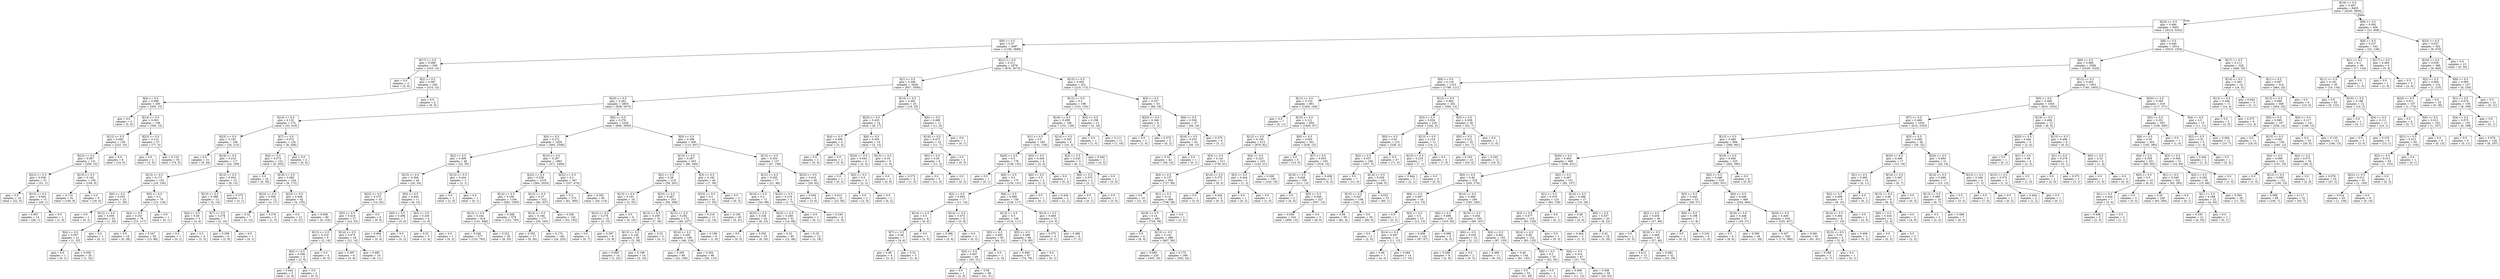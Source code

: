 digraph Tree {
node [shape=box] ;
0 [label="X[16] <= 0.5\ngini = 0.487\nsamples = 6405\nvalue = [4245, 5850]"] ;
1 [label="X[24] <= 0.5\ngini = 0.494\nsamples = 6001\nvalue = [4214, 5242]"] ;
0 -> 1 [labeldistance=2.5, labelangle=45, headlabel="True"] ;
2 [label="X[9] <= 0.5\ngini = 0.37\nsamples = 3087\nvalue = [1195, 3688]"] ;
1 -> 2 ;
3 [label="X[17] <= 0.5\ngini = 0.086\nsamples = 208\nvalue = [319, 15]"] ;
2 -> 3 ;
4 [label="gini = 0.0\nsamples = 3\nvalue = [5, 0]"] ;
3 -> 4 ;
5 [label="X[2] <= 0.5\ngini = 0.087\nsamples = 205\nvalue = [314, 15]"] ;
3 -> 5 ;
6 [label="X[4] <= 0.5\ngini = 0.089\nsamples = 200\nvalue = [305, 15]"] ;
5 -> 6 ;
7 [label="gini = 0.0\nsamples = 4\nvalue = [5, 0]"] ;
6 -> 7 ;
8 [label="X[14] <= 0.5\ngini = 0.091\nsamples = 196\nvalue = [300, 15]"] ;
6 -> 8 ;
9 [label="X[12] <= 0.5\ngini = 0.082\nsamples = 139\nvalue = [223, 10]"] ;
8 -> 9 ;
10 [label="X[23] <= 0.5\ngini = 0.087\nsamples = 131\nvalue = [209, 10]"] ;
9 -> 10 ;
11 [label="X[21] <= 0.5\ngini = 0.038\nsamples = 31\nvalue = [51, 1]"] ;
10 -> 11 ;
12 [label="gini = 0.0\nsamples = 16\nvalue = [22, 0]"] ;
11 -> 12 ;
13 [label="X[15] <= 0.5\ngini = 0.064\nsamples = 15\nvalue = [29, 1]"] ;
11 -> 13 ;
14 [label="gini = 0.067\nsamples = 14\nvalue = [28, 1]"] ;
13 -> 14 ;
15 [label="gini = 0.0\nsamples = 1\nvalue = [1, 0]"] ;
13 -> 15 ;
16 [label="X[15] <= 0.5\ngini = 0.102\nsamples = 100\nvalue = [158, 9]"] ;
10 -> 16 ;
17 [label="gini = 0.114\nsamples = 91\nvalue = [140, 9]"] ;
16 -> 17 ;
18 [label="gini = 0.0\nsamples = 9\nvalue = [18, 0]"] ;
16 -> 18 ;
19 [label="gini = 0.0\nsamples = 8\nvalue = [14, 0]"] ;
9 -> 19 ;
20 [label="X[23] <= 0.5\ngini = 0.115\nsamples = 57\nvalue = [77, 5]"] ;
8 -> 20 ;
21 [label="gini = 0.0\nsamples = 2\nvalue = [3, 0]"] ;
20 -> 21 ;
22 [label="gini = 0.119\nsamples = 55\nvalue = [74, 5]"] ;
20 -> 22 ;
23 [label="gini = 0.0\nsamples = 5\nvalue = [9, 0]"] ;
5 -> 23 ;
24 [label="X[21] <= 0.5\ngini = 0.311\nsamples = 2879\nvalue = [876, 3673]"] ;
2 -> 24 ;
25 [label="X[1] <= 0.5\ngini = 0.266\nsamples = 2628\nvalue = [657, 3500]"] ;
24 -> 25 ;
26 [label="X[20] <= 0.5\ngini = 0.262\nsamples = 2603\nvalue = [638, 3475]"] ;
25 -> 26 ;
27 [label="X[14] <= 0.5\ngini = 0.132\nsamples = 274\nvalue = [32, 419]"] ;
26 -> 27 ;
28 [label="X[23] <= 0.5\ngini = 0.182\nsamples = 148\nvalue = [24, 213]"] ;
27 -> 28 ;
29 [label="gini = 0.0\nsamples = 31\nvalue = [0, 44]"] ;
28 -> 29 ;
30 [label="X[19] <= 0.5\ngini = 0.218\nsamples = 117\nvalue = [24, 169]"] ;
28 -> 30 ;
31 [label="X[13] <= 0.5\ngini = 0.171\nsamples = 102\nvalue = [16, 154]"] ;
30 -> 31 ;
32 [label="X[0] <= 0.5\ngini = 0.053\nsamples = 23\nvalue = [1, 36]"] ;
31 -> 32 ;
33 [label="gini = 0.0\nsamples = 1\nvalue = [0, 2]"] ;
32 -> 33 ;
34 [label="X[12] <= 0.5\ngini = 0.056\nsamples = 22\nvalue = [1, 34]"] ;
32 -> 34 ;
35 [label="X[4] <= 0.5\ngini = 0.057\nsamples = 21\nvalue = [1, 33]"] ;
34 -> 35 ;
36 [label="gini = 0.0\nsamples = 1\nvalue = [0, 1]"] ;
35 -> 36 ;
37 [label="gini = 0.059\nsamples = 20\nvalue = [1, 32]"] ;
35 -> 37 ;
38 [label="gini = 0.0\nsamples = 1\nvalue = [0, 1]"] ;
34 -> 38 ;
39 [label="X[5] <= 0.5\ngini = 0.2\nsamples = 79\nvalue = [15, 118]"] ;
31 -> 39 ;
40 [label="X[4] <= 0.5\ngini = 0.201\nsamples = 78\nvalue = [15, 117]"] ;
39 -> 40 ;
41 [label="gini = 0.0\nsamples = 19\nvalue = [0, 28]"] ;
40 -> 41 ;
42 [label="gini = 0.247\nsamples = 59\nvalue = [15, 89]"] ;
40 -> 42 ;
43 [label="gini = 0.0\nsamples = 1\nvalue = [0, 1]"] ;
39 -> 43 ;
44 [label="X[12] <= 0.5\ngini = 0.454\nsamples = 15\nvalue = [8, 15]"] ;
30 -> 44 ;
45 [label="X[13] <= 0.5\ngini = 0.388\nsamples = 12\nvalue = [5, 14]"] ;
44 -> 45 ;
46 [label="X[4] <= 0.5\ngini = 0.49\nsamples = 5\nvalue = [3, 4]"] ;
45 -> 46 ;
47 [label="gini = 0.0\nsamples = 1\nvalue = [0, 1]"] ;
46 -> 47 ;
48 [label="gini = 0.5\nsamples = 4\nvalue = [3, 3]"] ;
46 -> 48 ;
49 [label="X[7] <= 0.5\ngini = 0.278\nsamples = 7\nvalue = [2, 10]"] ;
45 -> 49 ;
50 [label="gini = 0.298\nsamples = 6\nvalue = [2, 9]"] ;
49 -> 50 ;
51 [label="gini = 0.0\nsamples = 1\nvalue = [0, 1]"] ;
49 -> 51 ;
52 [label="gini = 0.375\nsamples = 3\nvalue = [3, 1]"] ;
44 -> 52 ;
53 [label="X[7] <= 0.5\ngini = 0.072\nsamples = 126\nvalue = [8, 206]"] ;
27 -> 53 ;
54 [label="X[4] <= 0.5\ngini = 0.073\nsamples = 122\nvalue = [8, 202]"] ;
53 -> 54 ;
55 [label="gini = 0.0\nsamples = 18\nvalue = [0, 30]"] ;
54 -> 55 ;
56 [label="X[18] <= 0.5\ngini = 0.085\nsamples = 104\nvalue = [8, 172]"] ;
54 -> 56 ;
57 [label="X[22] <= 0.5\ngini = 0.308\nsamples = 12\nvalue = [4, 17]"] ;
56 -> 57 ;
58 [label="gini = 0.32\nsamples = 7\nvalue = [3, 12]"] ;
57 -> 58 ;
59 [label="gini = 0.278\nsamples = 5\nvalue = [1, 5]"] ;
57 -> 59 ;
60 [label="X[23] <= 0.5\ngini = 0.049\nsamples = 92\nvalue = [4, 155]"] ;
56 -> 60 ;
61 [label="gini = 0.0\nsamples = 12\nvalue = [0, 21]"] ;
60 -> 61 ;
62 [label="gini = 0.056\nsamples = 80\nvalue = [4, 134]"] ;
60 -> 62 ;
63 [label="gini = 0.0\nsamples = 4\nvalue = [0, 4]"] ;
53 -> 63 ;
64 [label="X[6] <= 0.5\ngini = 0.276\nsamples = 2329\nvalue = [606, 3056]"] ;
26 -> 64 ;
65 [label="X[4] <= 0.5\ngini = 0.272\nsamples = 1929\nvalue = [493, 2549]"] ;
64 -> 65 ;
66 [label="X[2] <= 0.5\ngini = 0.408\nsamples = 46\nvalue = [22, 55]"] ;
65 -> 66 ;
67 [label="X[15] <= 0.5\ngini = 0.394\nsamples = 44\nvalue = [20, 54]"] ;
66 -> 67 ;
68 [label="X[22] <= 0.5\ngini = 0.375\nsamples = 33\nvalue = [14, 42]"] ;
67 -> 68 ;
69 [label="X[3] <= 0.5\ngini = 0.418\nsamples = 27\nvalue = [14, 33]"] ;
68 -> 69 ;
70 [label="X[13] <= 0.5\ngini = 0.219\nsamples = 9\nvalue = [2, 14]"] ;
69 -> 70 ;
71 [label="X[5] <= 0.5\ngini = 0.298\nsamples = 5\nvalue = [2, 9]"] ;
70 -> 71 ;
72 [label="gini = 0.444\nsamples = 3\nvalue = [2, 4]"] ;
71 -> 72 ;
73 [label="gini = 0.0\nsamples = 2\nvalue = [0, 5]"] ;
71 -> 73 ;
74 [label="gini = 0.0\nsamples = 4\nvalue = [0, 5]"] ;
70 -> 74 ;
75 [label="X[14] <= 0.5\ngini = 0.475\nsamples = 18\nvalue = [12, 19]"] ;
69 -> 75 ;
76 [label="gini = 0.397\nsamples = 8\nvalue = [3, 8]"] ;
75 -> 76 ;
77 [label="gini = 0.495\nsamples = 10\nvalue = [9, 11]"] ;
75 -> 77 ;
78 [label="gini = 0.0\nsamples = 6\nvalue = [0, 9]"] ;
68 -> 78 ;
79 [label="X[5] <= 0.5\ngini = 0.444\nsamples = 11\nvalue = [6, 12]"] ;
67 -> 79 ;
80 [label="X[0] <= 0.5\ngini = 0.496\nsamples = 7\nvalue = [5, 6]"] ;
79 -> 80 ;
81 [label="gini = 0.494\nsamples = 5\nvalue = [5, 4]"] ;
80 -> 81 ;
82 [label="gini = 0.0\nsamples = 2\nvalue = [0, 2]"] ;
80 -> 82 ;
83 [label="X[3] <= 0.5\ngini = 0.245\nsamples = 4\nvalue = [1, 6]"] ;
79 -> 83 ;
84 [label="gini = 0.32\nsamples = 3\nvalue = [1, 4]"] ;
83 -> 84 ;
85 [label="gini = 0.0\nsamples = 1\nvalue = [0, 2]"] ;
83 -> 85 ;
86 [label="X[13] <= 0.5\ngini = 0.444\nsamples = 2\nvalue = [2, 1]"] ;
66 -> 86 ;
87 [label="gini = 0.0\nsamples = 1\nvalue = [2, 0]"] ;
86 -> 87 ;
88 [label="gini = 0.0\nsamples = 1\nvalue = [0, 1]"] ;
86 -> 88 ;
89 [label="X[15] <= 0.5\ngini = 0.267\nsamples = 1883\nvalue = [471, 2494]"] ;
65 -> 89 ;
90 [label="X[22] <= 0.5\ngini = 0.259\nsamples = 1516\nvalue = [364, 2020]"] ;
89 -> 90 ;
91 [label="X[14] <= 0.5\ngini = 0.256\nsamples = 1194\nvalue = [282, 1593]"] ;
90 -> 91 ;
92 [label="X[12] <= 0.5\ngini = 0.244\nsamples = 616\nvalue = [141, 848]"] ;
91 -> 92 ;
93 [label="gini = 0.246\nsamples = 577\nvalue = [133, 793]"] ;
92 -> 93 ;
94 [label="gini = 0.222\nsamples = 39\nvalue = [8, 55]"] ;
92 -> 94 ;
95 [label="gini = 0.268\nsamples = 578\nvalue = [141, 745]"] ;
91 -> 95 ;
96 [label="X[13] <= 0.5\ngini = 0.27\nsamples = 322\nvalue = [82, 427]"] ;
90 -> 96 ;
97 [label="X[14] <= 0.5\ngini = 0.194\nsamples = 177\nvalue = [30, 245]"] ;
96 -> 97 ;
98 [label="gini = 0.355\nsamples = 17\nvalue = [6, 20]"] ;
97 -> 98 ;
99 [label="gini = 0.174\nsamples = 160\nvalue = [24, 225]"] ;
97 -> 99 ;
100 [label="gini = 0.346\nsamples = 145\nvalue = [52, 182]"] ;
96 -> 100 ;
101 [label="X[22] <= 0.5\ngini = 0.3\nsamples = 367\nvalue = [107, 474]"] ;
89 -> 101 ;
102 [label="gini = 0.3\nsamples = 273\nvalue = [81, 360]"] ;
101 -> 102 ;
103 [label="gini = 0.302\nsamples = 94\nvalue = [26, 114]"] ;
101 -> 103 ;
104 [label="X[0] <= 0.5\ngini = 0.298\nsamples = 400\nvalue = [113, 507]"] ;
64 -> 104 ;
105 [label="X[15] <= 0.5\ngini = 0.267\nsamples = 263\nvalue = [66, 349]"] ;
104 -> 105 ;
106 [label="X[2] <= 0.5\ngini = 0.28\nsamples = 219\nvalue = [59, 291]"] ;
105 -> 106 ;
107 [label="X[13] <= 0.5\ngini = 0.191\nsamples = 16\nvalue = [3, 25]"] ;
106 -> 107 ;
108 [label="X[23] <= 0.5\ngini = 0.278\nsamples = 10\nvalue = [3, 15]"] ;
107 -> 108 ;
109 [label="gini = 0.0\nsamples = 2\nvalue = [0, 7]"] ;
108 -> 109 ;
110 [label="gini = 0.397\nsamples = 8\nvalue = [3, 8]"] ;
108 -> 110 ;
111 [label="gini = 0.0\nsamples = 6\nvalue = [0, 10]"] ;
107 -> 111 ;
112 [label="X[23] <= 0.5\ngini = 0.287\nsamples = 203\nvalue = [56, 266]"] ;
106 -> 112 ;
113 [label="X[12] <= 0.5\ngini = 0.258\nsamples = 31\nvalue = [7, 39]"] ;
112 -> 113 ;
114 [label="X[13] <= 0.5\ngini = 0.136\nsamples = 28\nvalue = [3, 38]"] ;
113 -> 114 ;
115 [label="gini = 0.083\nsamples = 14\nvalue = [1, 22]"] ;
114 -> 115 ;
116 [label="gini = 0.198\nsamples = 14\nvalue = [2, 16]"] ;
114 -> 116 ;
117 [label="gini = 0.32\nsamples = 3\nvalue = [4, 1]"] ;
113 -> 117 ;
118 [label="X[12] <= 0.5\ngini = 0.292\nsamples = 172\nvalue = [49, 227]"] ;
112 -> 118 ;
119 [label="X[14] <= 0.5\ngini = 0.295\nsamples = 166\nvalue = [48, 219]"] ;
118 -> 119 ;
120 [label="gini = 0.285\nsamples = 80\nvalue = [22, 106]"] ;
119 -> 120 ;
121 [label="gini = 0.304\nsamples = 86\nvalue = [26, 113]"] ;
119 -> 121 ;
122 [label="gini = 0.198\nsamples = 6\nvalue = [1, 8]"] ;
118 -> 122 ;
123 [label="X[3] <= 0.5\ngini = 0.192\nsamples = 44\nvalue = [7, 58]"] ;
105 -> 123 ;
124 [label="X[23] <= 0.5\ngini = 0.2\nsamples = 41\nvalue = [7, 55]"] ;
123 -> 124 ;
125 [label="gini = 0.219\nsamples = 11\nvalue = [2, 14]"] ;
124 -> 125 ;
126 [label="gini = 0.194\nsamples = 30\nvalue = [5, 41]"] ;
124 -> 126 ;
127 [label="gini = 0.0\nsamples = 3\nvalue = [0, 3]"] ;
123 -> 127 ;
128 [label="X[13] <= 0.5\ngini = 0.353\nsamples = 137\nvalue = [47, 158]"] ;
104 -> 128 ;
129 [label="X[12] <= 0.5\ngini = 0.295\nsamples = 77\nvalue = [21, 96]"] ;
128 -> 129 ;
130 [label="X[14] <= 0.5\ngini = 0.3\nsamples = 72\nvalue = [20, 89]"] ;
129 -> 130 ;
131 [label="X[23] <= 0.5\ngini = 0.328\nsamples = 20\nvalue = [6, 23]"] ;
130 -> 131 ;
132 [label="gini = 0.0\nsamples = 1\nvalue = [0, 3]"] ;
131 -> 132 ;
133 [label="gini = 0.355\nsamples = 19\nvalue = [6, 20]"] ;
131 -> 133 ;
134 [label="X[22] <= 0.5\ngini = 0.289\nsamples = 52\nvalue = [14, 66]"] ;
130 -> 134 ;
135 [label="gini = 0.32\nsamples = 40\nvalue = [12, 48]"] ;
134 -> 135 ;
136 [label="gini = 0.18\nsamples = 12\nvalue = [2, 18]"] ;
134 -> 136 ;
137 [label="X[23] <= 0.5\ngini = 0.219\nsamples = 5\nvalue = [1, 7]"] ;
129 -> 137 ;
138 [label="gini = 0.0\nsamples = 1\nvalue = [0, 1]"] ;
137 -> 138 ;
139 [label="gini = 0.245\nsamples = 4\nvalue = [1, 6]"] ;
137 -> 139 ;
140 [label="X[23] <= 0.5\ngini = 0.416\nsamples = 60\nvalue = [26, 62]"] ;
128 -> 140 ;
141 [label="gini = 0.444\nsamples = 9\nvalue = [3, 6]"] ;
140 -> 141 ;
142 [label="gini = 0.413\nsamples = 51\nvalue = [23, 56]"] ;
140 -> 142 ;
143 [label="X[14] <= 0.5\ngini = 0.491\nsamples = 25\nvalue = [19, 25]"] ;
25 -> 143 ;
144 [label="X[23] <= 0.5\ngini = 0.435\nsamples = 14\nvalue = [8, 17]"] ;
143 -> 144 ;
145 [label="X[4] <= 0.5\ngini = 0.494\nsamples = 4\nvalue = [5, 4]"] ;
144 -> 145 ;
146 [label="gini = 0.0\nsamples = 2\nvalue = [0, 4]"] ;
145 -> 146 ;
147 [label="gini = 0.0\nsamples = 2\nvalue = [5, 0]"] ;
145 -> 147 ;
148 [label="X[6] <= 0.5\ngini = 0.305\nsamples = 10\nvalue = [3, 13]"] ;
144 -> 148 ;
149 [label="X[20] <= 0.5\ngini = 0.444\nsamples = 4\nvalue = [2, 4]"] ;
148 -> 149 ;
150 [label="gini = 0.0\nsamples = 1\nvalue = [0, 2]"] ;
149 -> 150 ;
151 [label="X[5] <= 0.5\ngini = 0.5\nsamples = 3\nvalue = [2, 2]"] ;
149 -> 151 ;
152 [label="gini = 0.0\nsamples = 2\nvalue = [2, 0]"] ;
151 -> 152 ;
153 [label="gini = 0.0\nsamples = 1\nvalue = [0, 2]"] ;
151 -> 153 ;
154 [label="X[13] <= 0.5\ngini = 0.18\nsamples = 6\nvalue = [1, 9]"] ;
148 -> 154 ;
155 [label="gini = 0.0\nsamples = 2\nvalue = [0, 6]"] ;
154 -> 155 ;
156 [label="gini = 0.375\nsamples = 4\nvalue = [1, 3]"] ;
154 -> 156 ;
157 [label="X[6] <= 0.5\ngini = 0.488\nsamples = 11\nvalue = [11, 8]"] ;
143 -> 157 ;
158 [label="X[18] <= 0.5\ngini = 0.475\nsamples = 10\nvalue = [11, 7]"] ;
157 -> 158 ;
159 [label="X[5] <= 0.5\ngini = 0.26\nsamples = 6\nvalue = [11, 2]"] ;
158 -> 159 ;
160 [label="gini = 0.0\nsamples = 5\nvalue = [11, 0]"] ;
159 -> 160 ;
161 [label="gini = 0.0\nsamples = 1\nvalue = [0, 2]"] ;
159 -> 161 ;
162 [label="gini = 0.0\nsamples = 4\nvalue = [0, 5]"] ;
158 -> 162 ;
163 [label="gini = 0.0\nsamples = 1\nvalue = [0, 1]"] ;
157 -> 163 ;
164 [label="X[15] <= 0.5\ngini = 0.493\nsamples = 251\nvalue = [219, 173]"] ;
24 -> 164 ;
165 [label="X[12] <= 0.5\ngini = 0.5\nsamples = 198\nvalue = [153, 155]"] ;
164 -> 165 ;
166 [label="X[18] <= 0.5\ngini = 0.499\nsamples = 186\nvalue = [151, 139]"] ;
165 -> 166 ;
167 [label="X[1] <= 0.5\ngini = 0.5\nsamples = 180\nvalue = [141, 136]"] ;
166 -> 167 ;
168 [label="X[20] <= 0.5\ngini = 0.5\nsamples = 176\nvalue = [139, 132]"] ;
167 -> 168 ;
169 [label="gini = 0.0\nsamples = 1\nvalue = [0, 1]"] ;
168 -> 169 ;
170 [label="X[0] <= 0.5\ngini = 0.5\nsamples = 175\nvalue = [139, 131]"] ;
168 -> 170 ;
171 [label="X[2] <= 0.5\ngini = 0.493\nsamples = 17\nvalue = [11, 14]"] ;
170 -> 171 ;
172 [label="X[14] <= 0.5\ngini = 0.5\nsamples = 8\nvalue = [6, 6]"] ;
171 -> 172 ;
173 [label="X[7] <= 0.5\ngini = 0.48\nsamples = 7\nvalue = [4, 6]"] ;
172 -> 173 ;
174 [label="gini = 0.48\nsamples = 4\nvalue = [3, 2]"] ;
173 -> 174 ;
175 [label="gini = 0.32\nsamples = 3\nvalue = [1, 4]"] ;
173 -> 175 ;
176 [label="gini = 0.0\nsamples = 1\nvalue = [2, 0]"] ;
172 -> 176 ;
177 [label="X[14] <= 0.5\ngini = 0.473\nsamples = 9\nvalue = [5, 8]"] ;
171 -> 177 ;
178 [label="gini = 0.496\nsamples = 7\nvalue = [5, 6]"] ;
177 -> 178 ;
179 [label="gini = 0.0\nsamples = 2\nvalue = [0, 2]"] ;
177 -> 179 ;
180 [label="X[6] <= 0.5\ngini = 0.499\nsamples = 158\nvalue = [128, 117]"] ;
170 -> 180 ;
181 [label="X[13] <= 0.5\ngini = 0.5\nsamples = 148\nvalue = [118, 111]"] ;
180 -> 181 ;
182 [label="X[5] <= 0.5\ngini = 0.485\nsamples = 50\nvalue = [44, 31]"] ;
181 -> 182 ;
183 [label="X[4] <= 0.5\ngini = 0.487\nsamples = 49\nvalue = [43, 31]"] ;
182 -> 183 ;
184 [label="gini = 0.0\nsamples = 1\nvalue = [2, 0]"] ;
183 -> 184 ;
185 [label="gini = 0.49\nsamples = 48\nvalue = [41, 31]"] ;
183 -> 185 ;
186 [label="gini = 0.0\nsamples = 1\nvalue = [1, 0]"] ;
182 -> 186 ;
187 [label="X[5] <= 0.5\ngini = 0.499\nsamples = 98\nvalue = [74, 80]"] ;
181 -> 187 ;
188 [label="gini = 0.499\nsamples = 97\nvalue = [74, 79]"] ;
187 -> 188 ;
189 [label="gini = 0.0\nsamples = 1\nvalue = [0, 1]"] ;
187 -> 189 ;
190 [label="X[13] <= 0.5\ngini = 0.469\nsamples = 10\nvalue = [10, 6]"] ;
180 -> 190 ;
191 [label="gini = 0.375\nsamples = 4\nvalue = [3, 1]"] ;
190 -> 191 ;
192 [label="gini = 0.486\nsamples = 6\nvalue = [7, 5]"] ;
190 -> 192 ;
193 [label="X[5] <= 0.5\ngini = 0.444\nsamples = 4\nvalue = [2, 4]"] ;
167 -> 193 ;
194 [label="X[6] <= 0.5\ngini = 0.5\nsamples = 3\nvalue = [2, 2]"] ;
193 -> 194 ;
195 [label="gini = 0.0\nsamples = 1\nvalue = [0, 1]"] ;
194 -> 195 ;
196 [label="gini = 0.444\nsamples = 2\nvalue = [2, 1]"] ;
194 -> 196 ;
197 [label="gini = 0.0\nsamples = 1\nvalue = [0, 2]"] ;
193 -> 197 ;
198 [label="X[14] <= 0.5\ngini = 0.355\nsamples = 6\nvalue = [10, 3]"] ;
166 -> 198 ;
199 [label="X[3] <= 0.5\ngini = 0.245\nsamples = 3\nvalue = [6, 1]"] ;
198 -> 199 ;
200 [label="X[6] <= 0.5\ngini = 0.375\nsamples = 2\nvalue = [3, 1]"] ;
199 -> 200 ;
201 [label="gini = 0.0\nsamples = 1\nvalue = [0, 1]"] ;
200 -> 201 ;
202 [label="gini = 0.0\nsamples = 1\nvalue = [3, 0]"] ;
200 -> 202 ;
203 [label="gini = 0.0\nsamples = 1\nvalue = [3, 0]"] ;
199 -> 203 ;
204 [label="gini = 0.444\nsamples = 3\nvalue = [4, 2]"] ;
198 -> 204 ;
205 [label="X[4] <= 0.5\ngini = 0.198\nsamples = 12\nvalue = [2, 16]"] ;
165 -> 205 ;
206 [label="gini = 0.0\nsamples = 1\nvalue = [1, 0]"] ;
205 -> 206 ;
207 [label="gini = 0.111\nsamples = 11\nvalue = [1, 16]"] ;
205 -> 207 ;
208 [label="X[0] <= 0.5\ngini = 0.337\nsamples = 53\nvalue = [66, 18]"] ;
164 -> 208 ;
209 [label="X[20] <= 0.5\ngini = 0.346\nsamples = 6\nvalue = [7, 2]"] ;
208 -> 209 ;
210 [label="gini = 0.0\nsamples = 1\nvalue = [1, 0]"] ;
209 -> 210 ;
211 [label="gini = 0.375\nsamples = 5\nvalue = [6, 2]"] ;
209 -> 211 ;
212 [label="X[6] <= 0.5\ngini = 0.336\nsamples = 47\nvalue = [59, 16]"] ;
208 -> 212 ;
213 [label="X[18] <= 0.5\ngini = 0.333\nsamples = 43\nvalue = [56, 15]"] ;
212 -> 213 ;
214 [label="gini = 0.32\nsamples = 42\nvalue = [56, 14]"] ;
213 -> 214 ;
215 [label="gini = 0.0\nsamples = 1\nvalue = [0, 1]"] ;
213 -> 215 ;
216 [label="gini = 0.375\nsamples = 4\nvalue = [3, 1]"] ;
212 -> 216 ;
217 [label="X[8] <= 0.5\ngini = 0.449\nsamples = 2914\nvalue = [3019, 1554]"] ;
1 -> 217 ;
218 [label="X[9] <= 0.5\ngini = 0.469\nsamples = 2586\nvalue = [2539, 1524]"] ;
217 -> 218 ;
219 [label="X[6] <= 0.5\ngini = 0.118\nsamples = 1223\nvalue = [1799, 121]"] ;
218 -> 219 ;
220 [label="X[11] <= 0.5\ngini = 0.133\nsamples = 961\nvalue = [1405, 108]"] ;
219 -> 220 ;
221 [label="gini = 0.0\nsamples = 7\nvalue = [0, 11]"] ;
220 -> 221 ;
222 [label="X[15] <= 0.5\ngini = 0.121\nsamples = 954\nvalue = [1405, 97]"] ;
220 -> 222 ;
223 [label="X[12] <= 0.5\ngini = 0.156\nsamples = 613\nvalue = [879, 82]"] ;
222 -> 223 ;
224 [label="X[3] <= 0.5\ngini = 0.141\nsamples = 511\nvalue = [736, 61]"] ;
223 -> 224 ;
225 [label="X[4] <= 0.5\ngini = 0.137\nsamples = 504\nvalue = [727, 58]"] ;
224 -> 225 ;
226 [label="gini = 0.0\nsamples = 10\nvalue = [21, 0]"] ;
225 -> 226 ;
227 [label="X[1] <= 0.5\ngini = 0.14\nsamples = 494\nvalue = [706, 58]"] ;
225 -> 227 ;
228 [label="X[19] <= 0.5\ngini = 0.14\nsamples = 493\nvalue = [705, 58]"] ;
227 -> 228 ;
229 [label="gini = 0.0\nsamples = 4\nvalue = [8, 0]"] ;
228 -> 229 ;
230 [label="X[13] <= 0.5\ngini = 0.142\nsamples = 489\nvalue = [697, 58]"] ;
228 -> 230 ;
231 [label="gini = 0.095\nsamples = 220\nvalue = [305, 16]"] ;
230 -> 231 ;
232 [label="gini = 0.175\nsamples = 269\nvalue = [392, 42]"] ;
230 -> 232 ;
233 [label="gini = 0.0\nsamples = 1\nvalue = [1, 0]"] ;
227 -> 233 ;
234 [label="X[14] <= 0.5\ngini = 0.375\nsamples = 7\nvalue = [9, 3]"] ;
224 -> 234 ;
235 [label="gini = 0.0\nsamples = 1\nvalue = [3, 0]"] ;
234 -> 235 ;
236 [label="gini = 0.444\nsamples = 6\nvalue = [6, 3]"] ;
234 -> 236 ;
237 [label="X[4] <= 0.5\ngini = 0.223\nsamples = 102\nvalue = [143, 21]"] ;
223 -> 237 ;
238 [label="X[3] <= 0.5\ngini = 0.444\nsamples = 2\nvalue = [1, 2]"] ;
237 -> 238 ;
239 [label="gini = 0.0\nsamples = 1\nvalue = [0, 2]"] ;
238 -> 239 ;
240 [label="gini = 0.0\nsamples = 1\nvalue = [1, 0]"] ;
238 -> 240 ;
241 [label="gini = 0.208\nsamples = 100\nvalue = [142, 19]"] ;
237 -> 241 ;
242 [label="X[0] <= 0.5\ngini = 0.054\nsamples = 341\nvalue = [526, 15]"] ;
222 -> 242 ;
243 [label="gini = 0.0\nsamples = 6\nvalue = [10, 0]"] ;
242 -> 243 ;
244 [label="X[7] <= 0.5\ngini = 0.055\nsamples = 335\nvalue = [516, 15]"] ;
242 -> 244 ;
245 [label="X[19] <= 0.5\ngini = 0.048\nsamples = 330\nvalue = [511, 13]"] ;
244 -> 245 ;
246 [label="gini = 0.0\nsamples = 3\nvalue = [4, 0]"] ;
245 -> 246 ;
247 [label="X[5] <= 0.5\ngini = 0.049\nsamples = 327\nvalue = [507, 13]"] ;
245 -> 247 ;
248 [label="gini = 0.049\nsamples = 324\nvalue = [499, 13]"] ;
247 -> 248 ;
249 [label="gini = 0.0\nsamples = 3\nvalue = [8, 0]"] ;
247 -> 249 ;
250 [label="gini = 0.408\nsamples = 5\nvalue = [5, 2]"] ;
244 -> 250 ;
251 [label="X[12] <= 0.5\ngini = 0.062\nsamples = 262\nvalue = [394, 13]"] ;
219 -> 251 ;
252 [label="X[3] <= 0.5\ngini = 0.034\nsamples = 226\nvalue = [342, 6]"] ;
251 -> 252 ;
253 [label="X[0] <= 0.5\ngini = 0.03\nsamples = 215\nvalue = [328, 5]"] ;
252 -> 253 ;
254 [label="X[2] <= 0.5\ngini = 0.037\nsamples = 168\nvalue = [257, 5]"] ;
253 -> 254 ;
255 [label="gini = 0.0\nsamples = 7\nvalue = [11, 0]"] ;
254 -> 255 ;
256 [label="X[14] <= 0.5\ngini = 0.039\nsamples = 161\nvalue = [246, 5]"] ;
254 -> 256 ;
257 [label="X[15] <= 0.5\ngini = 0.047\nsamples = 108\nvalue = [161, 4]"] ;
256 -> 257 ;
258 [label="gini = 0.09\nsamples = 58\nvalue = [81, 4]"] ;
257 -> 258 ;
259 [label="gini = 0.0\nsamples = 50\nvalue = [80, 0]"] ;
257 -> 259 ;
260 [label="gini = 0.023\nsamples = 53\nvalue = [85, 1]"] ;
256 -> 260 ;
261 [label="gini = 0.0\nsamples = 47\nvalue = [71, 0]"] ;
253 -> 261 ;
262 [label="X[13] <= 0.5\ngini = 0.124\nsamples = 11\nvalue = [14, 1]"] ;
252 -> 262 ;
263 [label="X[15] <= 0.5\ngini = 0.219\nsamples = 7\nvalue = [7, 1]"] ;
262 -> 263 ;
264 [label="gini = 0.444\nsamples = 3\nvalue = [2, 1]"] ;
263 -> 264 ;
265 [label="gini = 0.0\nsamples = 4\nvalue = [5, 0]"] ;
263 -> 265 ;
266 [label="gini = 0.0\nsamples = 4\nvalue = [7, 0]"] ;
262 -> 266 ;
267 [label="X[3] <= 0.5\ngini = 0.209\nsamples = 36\nvalue = [52, 7]"] ;
251 -> 267 ;
268 [label="X[0] <= 0.5\ngini = 0.212\nsamples = 35\nvalue = [51, 7]"] ;
267 -> 268 ;
269 [label="gini = 0.193\nsamples = 23\nvalue = [33, 4]"] ;
268 -> 269 ;
270 [label="gini = 0.245\nsamples = 12\nvalue = [18, 3]"] ;
268 -> 270 ;
271 [label="gini = 0.0\nsamples = 1\nvalue = [1, 0]"] ;
267 -> 271 ;
272 [label="X[12] <= 0.5\ngini = 0.452\nsamples = 1363\nvalue = [740, 1403]"] ;
218 -> 272 ;
273 [label="X[5] <= 0.5\ngini = 0.469\nsamples = 1045\nvalue = [623, 1032]"] ;
272 -> 273 ;
274 [label="X[7] <= 0.5\ngini = 0.469\nsamples = 1032\nvalue = [615, 1023]"] ;
273 -> 274 ;
275 [label="X[13] <= 0.5\ngini = 0.466\nsamples = 994\nvalue = [580, 991]"] ;
274 -> 275 ;
276 [label="X[20] <= 0.5\ngini = 0.483\nsamples = 469\nvalue = [298, 431]"] ;
275 -> 276 ;
277 [label="X[0] <= 0.5\ngini = 0.49\nsamples = 318\nvalue = [205, 274]"] ;
276 -> 277 ;
278 [label="X[6] <= 0.5\ngini = 0.497\nsamples = 24\nvalue = [13, 15]"] ;
277 -> 278 ;
279 [label="gini = 0.0\nsamples = 1\nvalue = [0, 2]"] ;
278 -> 279 ;
280 [label="X[2] <= 0.5\ngini = 0.5\nsamples = 23\nvalue = [13, 13]"] ;
278 -> 280 ;
281 [label="gini = 0.0\nsamples = 2\nvalue = [2, 0]"] ;
280 -> 281 ;
282 [label="X[14] <= 0.5\ngini = 0.497\nsamples = 21\nvalue = [11, 13]"] ;
280 -> 282 ;
283 [label="gini = 0.49\nsamples = 7\nvalue = [4, 3]"] ;
282 -> 283 ;
284 [label="gini = 0.484\nsamples = 14\nvalue = [7, 10]"] ;
282 -> 284 ;
285 [label="X[14] <= 0.5\ngini = 0.489\nsamples = 294\nvalue = [192, 259]"] ;
277 -> 285 ;
286 [label="X[6] <= 0.5\ngini = 0.498\nsamples = 129\nvalue = [103, 92]"] ;
285 -> 286 ;
287 [label="gini = 0.499\nsamples = 120\nvalue = [97, 87]"] ;
286 -> 287 ;
288 [label="gini = 0.496\nsamples = 9\nvalue = [6, 5]"] ;
286 -> 288 ;
289 [label="X[19] <= 0.5\ngini = 0.454\nsamples = 165\nvalue = [89, 167]"] ;
285 -> 289 ;
290 [label="X[6] <= 0.5\ngini = 0.245\nsamples = 10\nvalue = [2, 12]"] ;
289 -> 290 ;
291 [label="gini = 0.298\nsamples = 8\nvalue = [2, 9]"] ;
290 -> 291 ;
292 [label="gini = 0.0\nsamples = 2\nvalue = [0, 3]"] ;
290 -> 292 ;
293 [label="X[4] <= 0.5\ngini = 0.461\nsamples = 155\nvalue = [87, 155]"] ;
289 -> 293 ;
294 [label="gini = 0.469\nsamples = 11\nvalue = [6, 10]"] ;
293 -> 294 ;
295 [label="gini = 0.46\nsamples = 144\nvalue = [81, 145]"] ;
293 -> 295 ;
296 [label="X[2] <= 0.5\ngini = 0.467\nsamples = 151\nvalue = [93, 157]"] ;
276 -> 296 ;
297 [label="X[1] <= 0.5\ngini = 0.476\nsamples = 124\nvalue = [83, 129]"] ;
296 -> 297 ;
298 [label="X[3] <= 0.5\ngini = 0.477\nsamples = 123\nvalue = [83, 128]"] ;
297 -> 298 ;
299 [label="X[14] <= 0.5\ngini = 0.48\nsamples = 122\nvalue = [83, 125]"] ;
298 -> 299 ;
300 [label="X[6] <= 0.5\ngini = 0.5\nsamples = 55\nvalue = [52, 50]"] ;
299 -> 300 ;
301 [label="gini = 0.5\nsamples = 53\nvalue = [51, 49]"] ;
300 -> 301 ;
302 [label="gini = 0.5\nsamples = 2\nvalue = [1, 1]"] ;
300 -> 302 ;
303 [label="X[4] <= 0.5\ngini = 0.414\nsamples = 67\nvalue = [31, 75]"] ;
299 -> 303 ;
304 [label="gini = 0.499\nsamples = 11\nvalue = [11, 12]"] ;
303 -> 304 ;
305 [label="gini = 0.366\nsamples = 56\nvalue = [20, 63]"] ;
303 -> 305 ;
306 [label="gini = 0.0\nsamples = 1\nvalue = [0, 3]"] ;
298 -> 306 ;
307 [label="gini = 0.0\nsamples = 1\nvalue = [0, 1]"] ;
297 -> 307 ;
308 [label="X[14] <= 0.5\ngini = 0.388\nsamples = 27\nvalue = [10, 28]"] ;
296 -> 308 ;
309 [label="gini = 0.48\nsamples = 7\nvalue = [4, 6]"] ;
308 -> 309 ;
310 [label="X[6] <= 0.5\ngini = 0.337\nsamples = 20\nvalue = [6, 22]"] ;
308 -> 310 ;
311 [label="gini = 0.444\nsamples = 2\nvalue = [1, 2]"] ;
310 -> 311 ;
312 [label="gini = 0.32\nsamples = 18\nvalue = [5, 20]"] ;
310 -> 312 ;
313 [label="X[18] <= 0.5\ngini = 0.445\nsamples = 525\nvalue = [282, 560]"] ;
275 -> 313 ;
314 [label="X[0] <= 0.5\ngini = 0.448\nsamples = 519\nvalue = [282, 551]"] ;
313 -> 314 ;
315 [label="X[3] <= 0.5\ngini = 0.442\nsamples = 53\nvalue = [28, 57]"] ;
314 -> 315 ;
316 [label="X[2] <= 0.5\ngini = 0.458\nsamples = 46\nvalue = [27, 49]"] ;
315 -> 316 ;
317 [label="gini = 0.0\nsamples = 1\nvalue = [0, 3]"] ;
316 -> 317 ;
318 [label="X[19] <= 0.5\ngini = 0.466\nsamples = 45\nvalue = [27, 46]"] ;
316 -> 318 ;
319 [label="gini = 0.413\nsamples = 13\nvalue = [7, 17]"] ;
318 -> 319 ;
320 [label="gini = 0.483\nsamples = 32\nvalue = [20, 29]"] ;
318 -> 320 ;
321 [label="X[6] <= 0.5\ngini = 0.198\nsamples = 7\nvalue = [1, 8]"] ;
315 -> 321 ;
322 [label="gini = 0.0\nsamples = 1\nvalue = [0, 2]"] ;
321 -> 322 ;
323 [label="gini = 0.245\nsamples = 6\nvalue = [1, 6]"] ;
321 -> 323 ;
324 [label="X[4] <= 0.5\ngini = 0.449\nsamples = 466\nvalue = [254, 494]"] ;
314 -> 324 ;
325 [label="X[19] <= 0.5\ngini = 0.448\nsamples = 37\nvalue = [19, 37]"] ;
324 -> 325 ;
326 [label="gini = 0.5\nsamples = 9\nvalue = [8, 8]"] ;
325 -> 326 ;
327 [label="gini = 0.399\nsamples = 28\nvalue = [11, 29]"] ;
325 -> 327 ;
328 [label="X[20] <= 0.5\ngini = 0.449\nsamples = 429\nvalue = [235, 457]"] ;
324 -> 328 ;
329 [label="gini = 0.437\nsamples = 338\nvalue = [174, 366]"] ;
328 -> 329 ;
330 [label="gini = 0.481\nsamples = 91\nvalue = [61, 91]"] ;
328 -> 330 ;
331 [label="gini = 0.0\nsamples = 6\nvalue = [0, 9]"] ;
313 -> 331 ;
332 [label="X[3] <= 0.5\ngini = 0.499\nsamples = 38\nvalue = [35, 32]"] ;
274 -> 332 ;
333 [label="X[20] <= 0.5\ngini = 0.496\nsamples = 17\nvalue = [15, 18]"] ;
332 -> 333 ;
334 [label="X[1] <= 0.5\ngini = 0.495\nsamples = 10\nvalue = [9, 11]"] ;
333 -> 334 ;
335 [label="X[2] <= 0.5\ngini = 0.499\nsamples = 9\nvalue = [9, 10]"] ;
334 -> 335 ;
336 [label="X[14] <= 0.5\ngini = 0.484\nsamples = 8\nvalue = [7, 10]"] ;
335 -> 336 ;
337 [label="X[15] <= 0.5\ngini = 0.32\nsamples = 4\nvalue = [2, 8]"] ;
336 -> 337 ;
338 [label="gini = 0.346\nsamples = 3\nvalue = [2, 7]"] ;
337 -> 338 ;
339 [label="gini = 0.0\nsamples = 1\nvalue = [0, 1]"] ;
337 -> 339 ;
340 [label="gini = 0.408\nsamples = 4\nvalue = [5, 2]"] ;
336 -> 340 ;
341 [label="gini = 0.0\nsamples = 1\nvalue = [2, 0]"] ;
335 -> 341 ;
342 [label="gini = 0.0\nsamples = 1\nvalue = [0, 1]"] ;
334 -> 342 ;
343 [label="X[14] <= 0.5\ngini = 0.497\nsamples = 7\nvalue = [6, 7]"] ;
333 -> 343 ;
344 [label="X[15] <= 0.5\ngini = 0.48\nsamples = 6\nvalue = [6, 4]"] ;
343 -> 344 ;
345 [label="X[0] <= 0.5\ngini = 0.444\nsamples = 4\nvalue = [2, 4]"] ;
344 -> 345 ;
346 [label="gini = 0.0\nsamples = 1\nvalue = [0, 2]"] ;
345 -> 346 ;
347 [label="gini = 0.5\nsamples = 3\nvalue = [2, 2]"] ;
345 -> 347 ;
348 [label="gini = 0.0\nsamples = 2\nvalue = [4, 0]"] ;
344 -> 348 ;
349 [label="gini = 0.0\nsamples = 1\nvalue = [0, 3]"] ;
343 -> 349 ;
350 [label="X[20] <= 0.5\ngini = 0.484\nsamples = 21\nvalue = [20, 14]"] ;
332 -> 350 ;
351 [label="X[14] <= 0.5\ngini = 0.499\nsamples = 17\nvalue = [13, 12]"] ;
350 -> 351 ;
352 [label="X[13] <= 0.5\ngini = 0.498\nsamples = 10\nvalue = [8, 7]"] ;
351 -> 352 ;
353 [label="gini = 0.5\nsamples = 3\nvalue = [2, 2]"] ;
352 -> 353 ;
354 [label="gini = 0.496\nsamples = 7\nvalue = [6, 5]"] ;
352 -> 354 ;
355 [label="gini = 0.5\nsamples = 7\nvalue = [5, 5]"] ;
351 -> 355 ;
356 [label="X[13] <= 0.5\ngini = 0.346\nsamples = 4\nvalue = [7, 2]"] ;
350 -> 356 ;
357 [label="gini = 0.0\nsamples = 3\nvalue = [7, 0]"] ;
356 -> 357 ;
358 [label="gini = 0.0\nsamples = 1\nvalue = [0, 2]"] ;
356 -> 358 ;
359 [label="X[19] <= 0.5\ngini = 0.498\nsamples = 13\nvalue = [8, 9]"] ;
273 -> 359 ;
360 [label="X[20] <= 0.5\ngini = 0.444\nsamples = 5\nvalue = [2, 4]"] ;
359 -> 360 ;
361 [label="gini = 0.0\nsamples = 1\nvalue = [0, 1]"] ;
360 -> 361 ;
362 [label="X[1] <= 0.5\ngini = 0.48\nsamples = 4\nvalue = [2, 3]"] ;
360 -> 362 ;
363 [label="X[15] <= 0.5\ngini = 0.375\nsamples = 3\nvalue = [1, 3]"] ;
362 -> 363 ;
364 [label="gini = 0.444\nsamples = 2\nvalue = [1, 2]"] ;
363 -> 364 ;
365 [label="gini = 0.0\nsamples = 1\nvalue = [0, 1]"] ;
363 -> 365 ;
366 [label="gini = 0.0\nsamples = 1\nvalue = [1, 0]"] ;
362 -> 366 ;
367 [label="X[13] <= 0.5\ngini = 0.496\nsamples = 8\nvalue = [6, 5]"] ;
359 -> 367 ;
368 [label="X[1] <= 0.5\ngini = 0.278\nsamples = 4\nvalue = [5, 1]"] ;
367 -> 368 ;
369 [label="gini = 0.0\nsamples = 1\nvalue = [2, 0]"] ;
368 -> 369 ;
370 [label="gini = 0.375\nsamples = 3\nvalue = [3, 1]"] ;
368 -> 370 ;
371 [label="X[0] <= 0.5\ngini = 0.32\nsamples = 4\nvalue = [1, 4]"] ;
367 -> 371 ;
372 [label="gini = 0.0\nsamples = 1\nvalue = [1, 0]"] ;
371 -> 372 ;
373 [label="gini = 0.0\nsamples = 3\nvalue = [0, 4]"] ;
371 -> 373 ;
374 [label="X[20] <= 0.5\ngini = 0.365\nsamples = 318\nvalue = [117, 371]"] ;
272 -> 374 ;
375 [label="X[5] <= 0.5\ngini = 0.351\nsamples = 303\nvalue = [106, 360]"] ;
374 -> 375 ;
376 [label="X[6] <= 0.5\ngini = 0.35\nsamples = 302\nvalue = [105, 360]"] ;
375 -> 376 ;
377 [label="X[4] <= 0.5\ngini = 0.359\nsamples = 251\nvalue = [89, 291]"] ;
376 -> 377 ;
378 [label="X[0] <= 0.5\ngini = 0.5\nsamples = 10\nvalue = [6, 6]"] ;
377 -> 378 ;
379 [label="X[1] <= 0.5\ngini = 0.444\nsamples = 7\nvalue = [3, 6]"] ;
378 -> 379 ;
380 [label="gini = 0.408\nsamples = 5\nvalue = [2, 5]"] ;
379 -> 380 ;
381 [label="gini = 0.5\nsamples = 2\nvalue = [1, 1]"] ;
379 -> 381 ;
382 [label="gini = 0.0\nsamples = 3\nvalue = [3, 0]"] ;
378 -> 382 ;
383 [label="X[1] <= 0.5\ngini = 0.349\nsamples = 241\nvalue = [83, 285]"] ;
377 -> 383 ;
384 [label="gini = 0.35\nsamples = 240\nvalue = [83, 284]"] ;
383 -> 384 ;
385 [label="gini = 0.0\nsamples = 1\nvalue = [0, 1]"] ;
383 -> 385 ;
386 [label="X[3] <= 0.5\ngini = 0.306\nsamples = 51\nvalue = [16, 69]"] ;
376 -> 386 ;
387 [label="X[2] <= 0.5\ngini = 0.293\nsamples = 50\nvalue = [15, 69]"] ;
386 -> 387 ;
388 [label="X[1] <= 0.5\ngini = 0.188\nsamples = 22\nvalue = [4, 34]"] ;
387 -> 388 ;
389 [label="gini = 0.193\nsamples = 21\nvalue = [4, 33]"] ;
388 -> 389 ;
390 [label="gini = 0.0\nsamples = 1\nvalue = [0, 1]"] ;
388 -> 390 ;
391 [label="gini = 0.364\nsamples = 28\nvalue = [11, 35]"] ;
387 -> 391 ;
392 [label="gini = 0.0\nsamples = 1\nvalue = [1, 0]"] ;
386 -> 392 ;
393 [label="gini = 0.0\nsamples = 1\nvalue = [1, 0]"] ;
375 -> 393 ;
394 [label="X[4] <= 0.5\ngini = 0.5\nsamples = 15\nvalue = [11, 11]"] ;
374 -> 394 ;
395 [label="X[2] <= 0.5\ngini = 0.32\nsamples = 3\nvalue = [1, 4]"] ;
394 -> 395 ;
396 [label="gini = 0.444\nsamples = 2\nvalue = [1, 2]"] ;
395 -> 396 ;
397 [label="gini = 0.0\nsamples = 1\nvalue = [0, 2]"] ;
395 -> 397 ;
398 [label="gini = 0.484\nsamples = 12\nvalue = [10, 7]"] ;
394 -> 398 ;
399 [label="X[17] <= 0.5\ngini = 0.111\nsamples = 328\nvalue = [480, 30]"] ;
217 -> 399 ;
400 [label="X[14] <= 0.5\ngini = 0.363\nsamples = 14\nvalue = [16, 5]"] ;
399 -> 400 ;
401 [label="X[13] <= 0.5\ngini = 0.346\nsamples = 11\nvalue = [14, 4]"] ;
400 -> 401 ;
402 [label="gini = 0.0\nsamples = 2\nvalue = [2, 0]"] ;
401 -> 402 ;
403 [label="gini = 0.375\nsamples = 9\nvalue = [12, 4]"] ;
401 -> 403 ;
404 [label="gini = 0.444\nsamples = 3\nvalue = [2, 1]"] ;
400 -> 404 ;
405 [label="X[1] <= 0.5\ngini = 0.097\nsamples = 314\nvalue = [464, 25]"] ;
399 -> 405 ;
406 [label="X[13] <= 0.5\ngini = 0.099\nsamples = 308\nvalue = [454, 25]"] ;
405 -> 406 ;
407 [label="X[0] <= 0.5\ngini = 0.085\nsamples = 167\nvalue = [258, 12]"] ;
406 -> 407 ;
408 [label="gini = 0.0\nsamples = 11\nvalue = [18, 0]"] ;
407 -> 408 ;
409 [label="X[15] <= 0.5\ngini = 0.091\nsamples = 156\nvalue = [240, 12]"] ;
407 -> 409 ;
410 [label="X[4] <= 0.5\ngini = 0.095\nsamples = 122\nvalue = [191, 10]"] ;
409 -> 410 ;
411 [label="gini = 0.0\nsamples = 1\nvalue = [1, 0]"] ;
410 -> 411 ;
412 [label="X[12] <= 0.5\ngini = 0.095\nsamples = 121\nvalue = [190, 10]"] ;
410 -> 412 ;
413 [label="gini = 0.088\nsamples = 89\nvalue = [145, 7]"] ;
412 -> 413 ;
414 [label="gini = 0.117\nsamples = 32\nvalue = [45, 3]"] ;
412 -> 414 ;
415 [label="X[4] <= 0.5\ngini = 0.075\nsamples = 34\nvalue = [49, 2]"] ;
409 -> 415 ;
416 [label="gini = 0.0\nsamples = 1\nvalue = [2, 0]"] ;
415 -> 416 ;
417 [label="gini = 0.078\nsamples = 33\nvalue = [47, 2]"] ;
415 -> 417 ;
418 [label="X[4] <= 0.5\ngini = 0.117\nsamples = 141\nvalue = [196, 13]"] ;
406 -> 418 ;
419 [label="gini = 0.0\nsamples = 20\nvalue = [30, 0]"] ;
418 -> 419 ;
420 [label="gini = 0.135\nsamples = 121\nvalue = [166, 13]"] ;
418 -> 420 ;
421 [label="gini = 0.0\nsamples = 6\nvalue = [10, 0]"] ;
405 -> 421 ;
422 [label="X[9] <= 0.5\ngini = 0.092\nsamples = 404\nvalue = [31, 608]"] ;
0 -> 422 [labeldistance=2.5, labelangle=-45, headlabel="False"] ;
423 [label="X[8] <= 0.5\ngini = 0.237\nsamples = 102\nvalue = [22, 138]"] ;
422 -> 423 ;
424 [label="X[1] <= 0.5\ngini = 0.2\nsamples = 96\nvalue = [17, 134]"] ;
423 -> 424 ;
425 [label="X[11] <= 0.5\ngini = 0.191\nsamples = 95\nvalue = [16, 134]"] ;
424 -> 425 ;
426 [label="gini = 0.0\nsamples = 83\nvalue = [0, 132]"] ;
425 -> 426 ;
427 [label="X[19] <= 0.5\ngini = 0.198\nsamples = 12\nvalue = [16, 2]"] ;
425 -> 427 ;
428 [label="gini = 0.0\nsamples = 1\nvalue = [0, 1]"] ;
427 -> 428 ;
429 [label="X[4] <= 0.5\ngini = 0.111\nsamples = 11\nvalue = [16, 1]"] ;
427 -> 429 ;
430 [label="gini = 0.0\nsamples = 3\nvalue = [3, 0]"] ;
429 -> 430 ;
431 [label="gini = 0.133\nsamples = 8\nvalue = [13, 1]"] ;
429 -> 431 ;
432 [label="gini = 0.0\nsamples = 1\nvalue = [1, 0]"] ;
424 -> 432 ;
433 [label="X[17] <= 0.5\ngini = 0.494\nsamples = 6\nvalue = [5, 4]"] ;
423 -> 433 ;
434 [label="gini = 0.0\nsamples = 1\nvalue = [1, 0]"] ;
433 -> 434 ;
435 [label="gini = 0.5\nsamples = 5\nvalue = [4, 4]"] ;
433 -> 435 ;
436 [label="X[23] <= 0.5\ngini = 0.037\nsamples = 302\nvalue = [9, 470]"] ;
422 -> 436 ;
437 [label="X[19] <= 0.5\ngini = 0.039\nsamples = 289\nvalue = [9, 440]"] ;
436 -> 437 ;
438 [label="X[2] <= 0.5\ngini = 0.009\nsamples = 132\nvalue = [1, 210]"] ;
437 -> 438 ;
439 [label="X[20] <= 0.5\ngini = 0.011\nsamples = 107\nvalue = [1, 174]"] ;
438 -> 439 ;
440 [label="gini = 0.0\nsamples = 4\nvalue = [0, 7]"] ;
439 -> 440 ;
441 [label="X[6] <= 0.5\ngini = 0.012\nsamples = 103\nvalue = [1, 167]"] ;
439 -> 441 ;
442 [label="X[21] <= 0.5\ngini = 0.013\nsamples = 94\nvalue = [1, 154]"] ;
441 -> 442 ;
443 [label="X[3] <= 0.5\ngini = 0.013\nsamples = 93\nvalue = [1, 153]"] ;
442 -> 443 ;
444 [label="X[22] <= 0.5\ngini = 0.013\nsamples = 91\nvalue = [1, 150]"] ;
443 -> 444 ;
445 [label="gini = 0.014\nsamples = 83\nvalue = [1, 136]"] ;
444 -> 445 ;
446 [label="gini = 0.0\nsamples = 8\nvalue = [0, 14]"] ;
444 -> 446 ;
447 [label="gini = 0.0\nsamples = 2\nvalue = [0, 3]"] ;
443 -> 447 ;
448 [label="gini = 0.0\nsamples = 1\nvalue = [0, 1]"] ;
442 -> 448 ;
449 [label="gini = 0.0\nsamples = 9\nvalue = [0, 13]"] ;
441 -> 449 ;
450 [label="gini = 0.0\nsamples = 25\nvalue = [0, 36]"] ;
438 -> 450 ;
451 [label="X[6] <= 0.5\ngini = 0.065\nsamples = 157\nvalue = [8, 230]"] ;
437 -> 451 ;
452 [label="X[1] <= 0.5\ngini = 0.074\nsamples = 136\nvalue = [8, 199]"] ;
451 -> 452 ;
453 [label="X[4] <= 0.5\ngini = 0.075\nsamples = 135\nvalue = [8, 198]"] ;
452 -> 453 ;
454 [label="gini = 0.0\nsamples = 9\nvalue = [0, 11]"] ;
453 -> 454 ;
455 [label="gini = 0.079\nsamples = 126\nvalue = [8, 187]"] ;
453 -> 455 ;
456 [label="gini = 0.0\nsamples = 1\nvalue = [0, 1]"] ;
452 -> 456 ;
457 [label="gini = 0.0\nsamples = 21\nvalue = [0, 31]"] ;
451 -> 457 ;
458 [label="gini = 0.0\nsamples = 13\nvalue = [0, 30]"] ;
436 -> 458 ;
}
